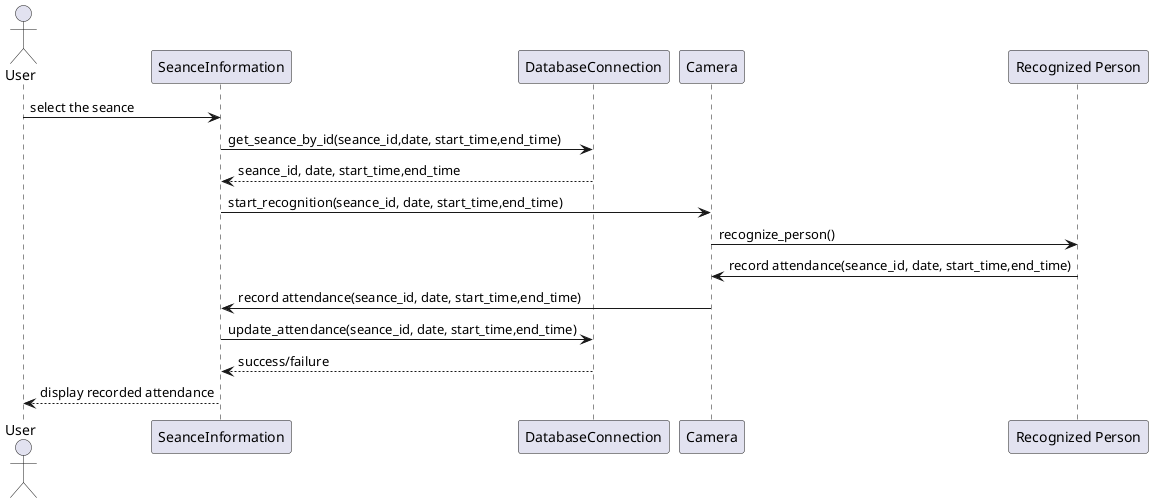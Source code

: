 @startuml
'https://plantuml.com/sequence-diagram
actor User
participant "SeanceInformation"
participant "DatabaseConnection"
participant "Camera"
participant "Recognized Person"
User -> "SeanceInformation":select the seance
"SeanceInformation" -> "DatabaseConnection":get_seance_by_id(seance_id,date, start_time,end_time)
"DatabaseConnection" --> "SeanceInformation":seance_id, date, start_time,end_time
"SeanceInformation" -> "Camera":start_recognition(seance_id, date, start_time,end_time)
"Camera" -> "Recognized Person":recognize_person()
"Recognized Person" -> "Camera":record attendance(seance_id, date, start_time,end_time)
"Camera" -> "SeanceInformation":record attendance(seance_id, date, start_time,end_time)
"SeanceInformation" -> "DatabaseConnection":update_attendance(seance_id, date, start_time,end_time)
"DatabaseConnection" --> "SeanceInformation":success/failure
"SeanceInformation" --> User: display recorded attendance





@enduml